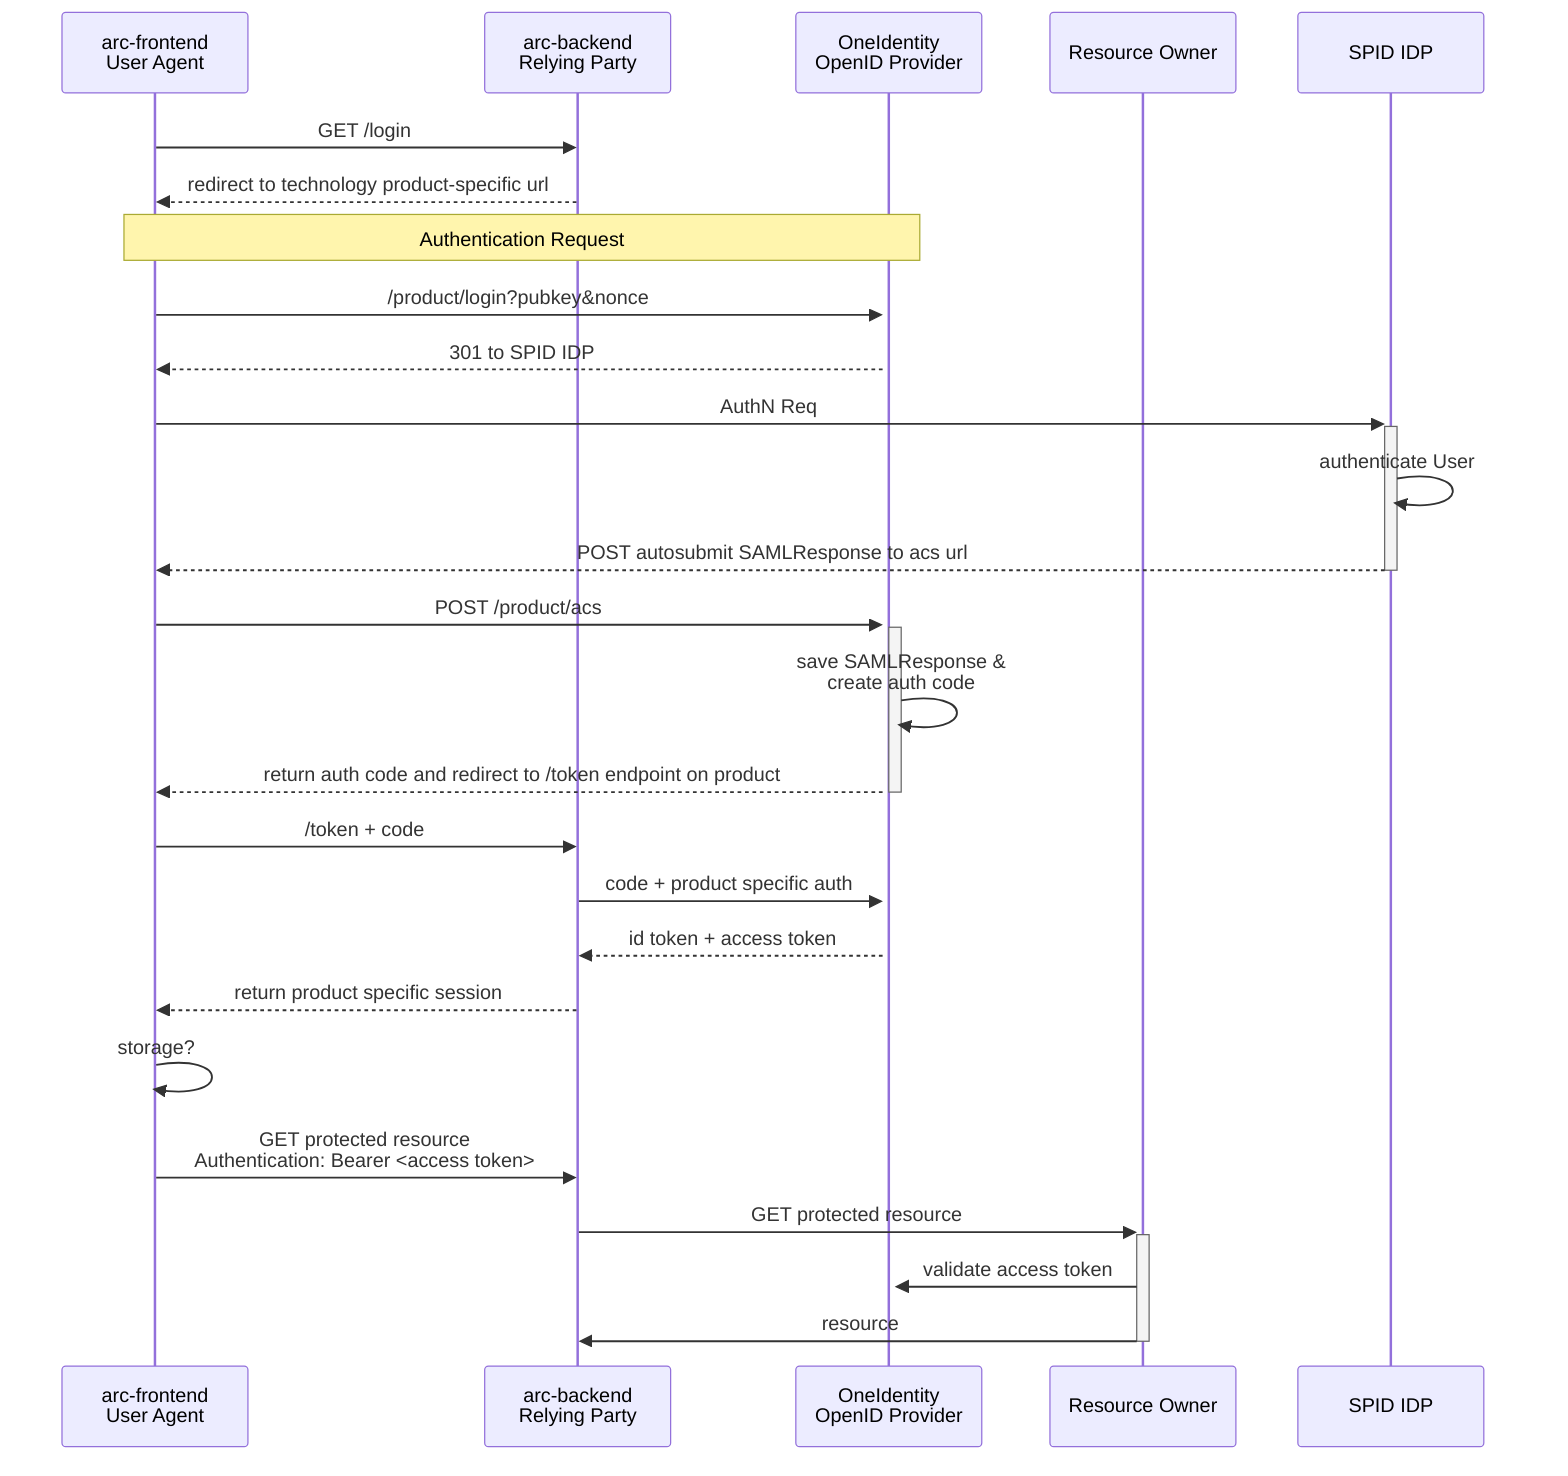 sequenceDiagram
    participant UA as arc-frontend<br>User Agent
    participant RP as arc-backend<br>Relying Party
    participant AS as OneIdentity<br>OpenID Provider
    participant RO as Resource Owner
    participant IDP as SPID IDP
    UA->> RP: GET /login
    RP -->> UA: redirect to technology product-specific url
    Note over UA,AS: Authentication Request
    UA ->>+ AS: /product/login?pubkey&nonce
    AS -->> UA: 301 to SPID IDP
    UA ->>+ IDP: AuthN Req
    IDP ->> IDP: authenticate User
    IDP -->>- UA: POST autosubmit SAMLResponse to acs url
    UA ->>+ AS: POST /product/acs
    AS ->> AS: save SAMLResponse &<br> create auth code
    AS -->>- UA: return auth code and redirect to /token endpoint on product
    UA ->> RP: /token + code
    RP ->> AS: code + product specific auth
    AS -->> RP: id token + access token 
    RP -->> UA: return product specific session
    UA ->> UA: storage?
    UA ->> RP: GET protected resource<br>Authentication: Bearer <access token>
    RP ->>+ RO: GET protected resource
    RO ->> AS: validate access token
    RO ->>- RP: resource